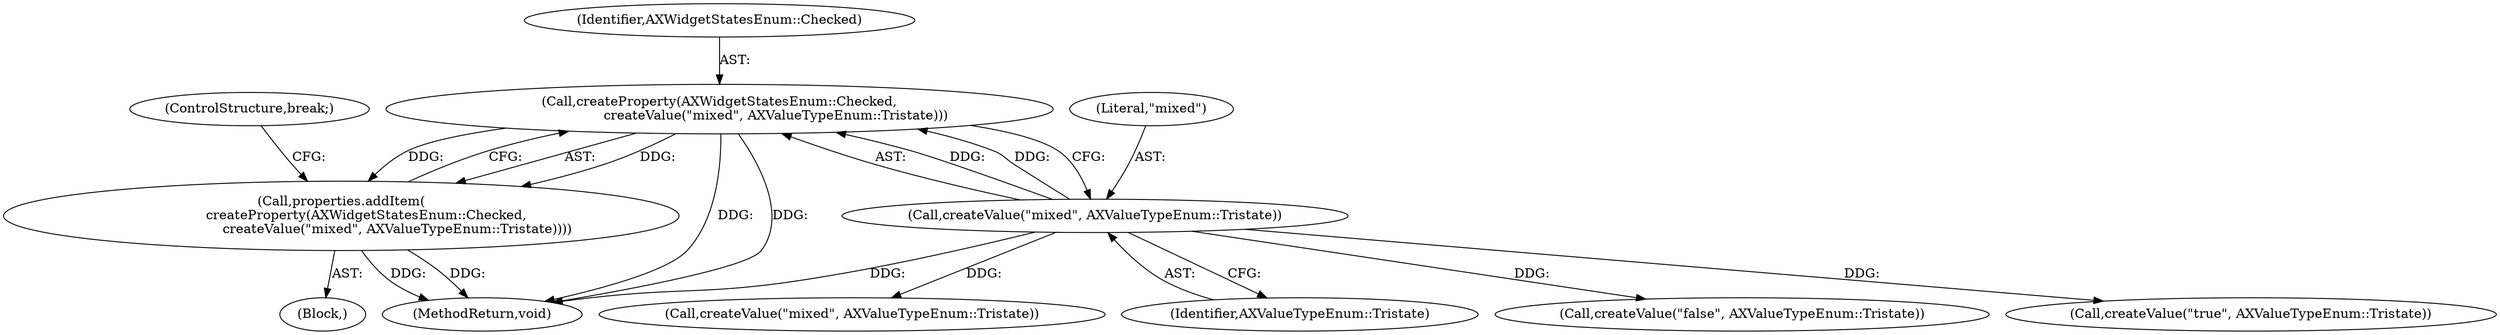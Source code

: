digraph "0_Chrome_d27468a832d5316884bd02f459cbf493697fd7e1_32@API" {
"1000137" [label="(Call,createProperty(AXWidgetStatesEnum::Checked,\n                           createValue(\"mixed\", AXValueTypeEnum::Tristate)))"];
"1000139" [label="(Call,createValue(\"mixed\", AXValueTypeEnum::Tristate))"];
"1000136" [label="(Call,properties.addItem(\n            createProperty(AXWidgetStatesEnum::Checked,\n                           createValue(\"mixed\", AXValueTypeEnum::Tristate))))"];
"1000141" [label="(Identifier,AXValueTypeEnum::Tristate)"];
"1000180" [label="(Call,createValue(\"false\", AXValueTypeEnum::Tristate))"];
"1000142" [label="(ControlStructure,break;)"];
"1000139" [label="(Call,createValue(\"mixed\", AXValueTypeEnum::Tristate))"];
"1000138" [label="(Identifier,AXWidgetStatesEnum::Checked)"];
"1000204" [label="(Call,createValue(\"true\", AXValueTypeEnum::Tristate))"];
"1000136" [label="(Call,properties.addItem(\n            createProperty(AXWidgetStatesEnum::Checked,\n                           createValue(\"mixed\", AXValueTypeEnum::Tristate))))"];
"1000225" [label="(MethodReturn,void)"];
"1000137" [label="(Call,createProperty(AXWidgetStatesEnum::Checked,\n                           createValue(\"mixed\", AXValueTypeEnum::Tristate)))"];
"1000140" [label="(Literal,\"mixed\")"];
"1000118" [label="(Block,)"];
"1000197" [label="(Call,createValue(\"mixed\", AXValueTypeEnum::Tristate))"];
"1000137" -> "1000136"  [label="AST: "];
"1000137" -> "1000139"  [label="CFG: "];
"1000138" -> "1000137"  [label="AST: "];
"1000139" -> "1000137"  [label="AST: "];
"1000136" -> "1000137"  [label="CFG: "];
"1000137" -> "1000225"  [label="DDG: "];
"1000137" -> "1000225"  [label="DDG: "];
"1000137" -> "1000136"  [label="DDG: "];
"1000137" -> "1000136"  [label="DDG: "];
"1000139" -> "1000137"  [label="DDG: "];
"1000139" -> "1000137"  [label="DDG: "];
"1000139" -> "1000141"  [label="CFG: "];
"1000140" -> "1000139"  [label="AST: "];
"1000141" -> "1000139"  [label="AST: "];
"1000139" -> "1000225"  [label="DDG: "];
"1000139" -> "1000180"  [label="DDG: "];
"1000139" -> "1000197"  [label="DDG: "];
"1000139" -> "1000204"  [label="DDG: "];
"1000136" -> "1000118"  [label="AST: "];
"1000142" -> "1000136"  [label="CFG: "];
"1000136" -> "1000225"  [label="DDG: "];
"1000136" -> "1000225"  [label="DDG: "];
}
